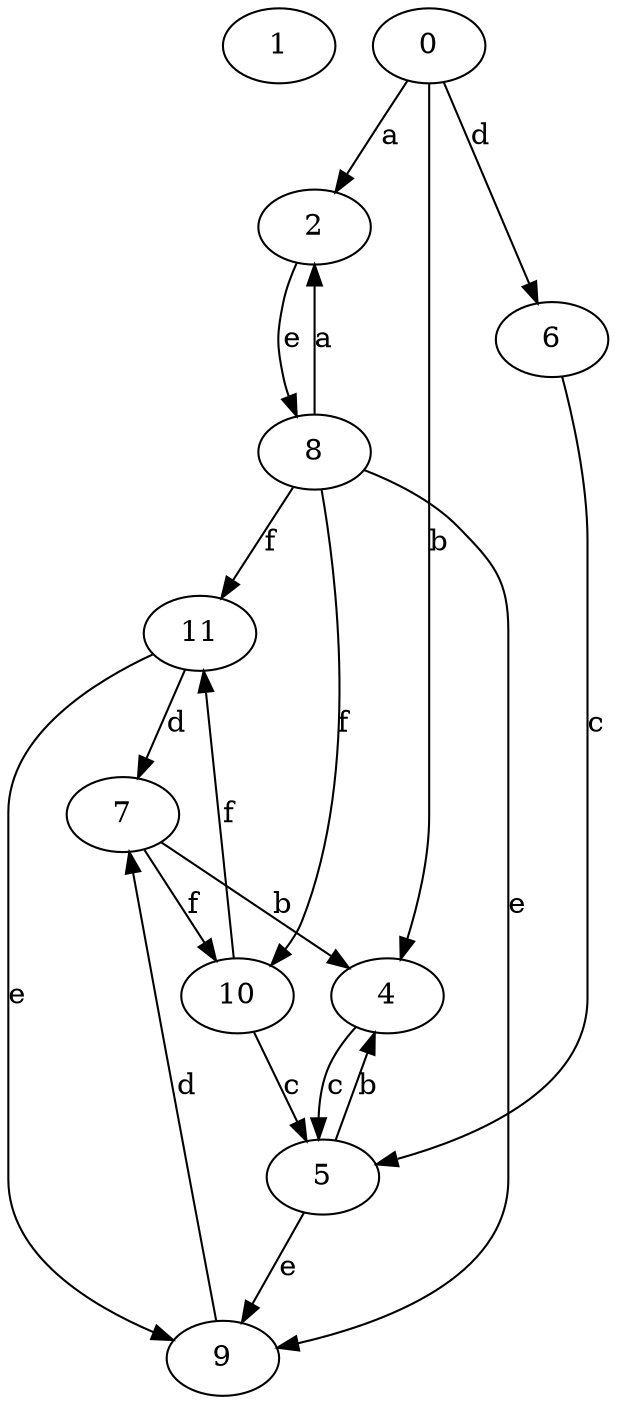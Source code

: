 strict digraph  {
1;
2;
4;
5;
0;
6;
7;
8;
9;
10;
11;
2 -> 8  [label=e];
4 -> 5  [label=c];
5 -> 4  [label=b];
5 -> 9  [label=e];
0 -> 2  [label=a];
0 -> 4  [label=b];
0 -> 6  [label=d];
6 -> 5  [label=c];
7 -> 4  [label=b];
7 -> 10  [label=f];
8 -> 2  [label=a];
8 -> 9  [label=e];
8 -> 10  [label=f];
8 -> 11  [label=f];
9 -> 7  [label=d];
10 -> 5  [label=c];
10 -> 11  [label=f];
11 -> 7  [label=d];
11 -> 9  [label=e];
}
